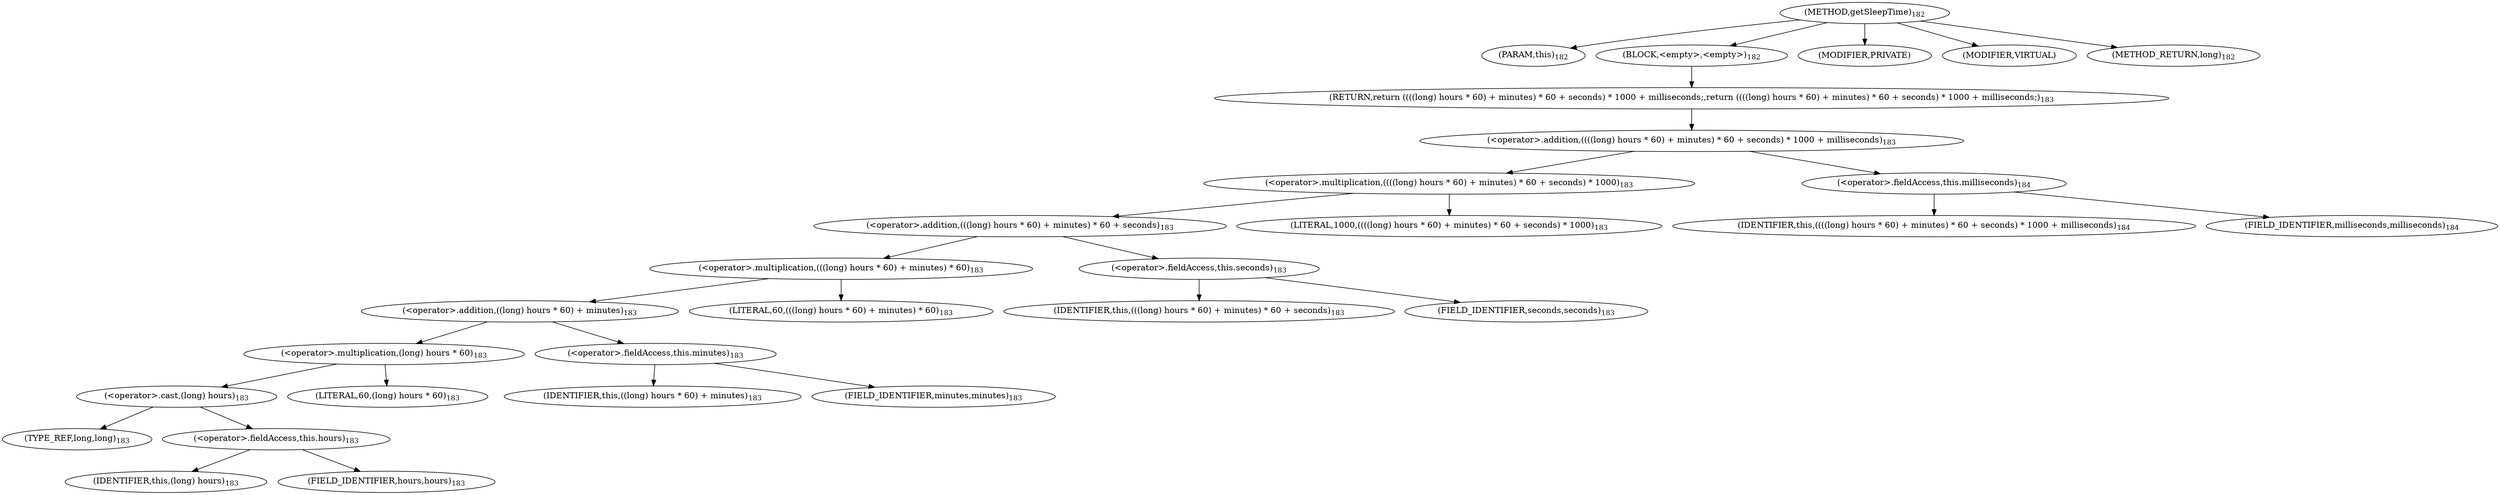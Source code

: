 digraph "getSleepTime" {  
"137" [label = <(METHOD,getSleepTime)<SUB>182</SUB>> ]
"138" [label = <(PARAM,this)<SUB>182</SUB>> ]
"139" [label = <(BLOCK,&lt;empty&gt;,&lt;empty&gt;)<SUB>182</SUB>> ]
"140" [label = <(RETURN,return ((((long) hours * 60) + minutes) * 60 + seconds) * 1000 + milliseconds;,return ((((long) hours * 60) + minutes) * 60 + seconds) * 1000 + milliseconds;)<SUB>183</SUB>> ]
"141" [label = <(&lt;operator&gt;.addition,((((long) hours * 60) + minutes) * 60 + seconds) * 1000 + milliseconds)<SUB>183</SUB>> ]
"142" [label = <(&lt;operator&gt;.multiplication,((((long) hours * 60) + minutes) * 60 + seconds) * 1000)<SUB>183</SUB>> ]
"143" [label = <(&lt;operator&gt;.addition,(((long) hours * 60) + minutes) * 60 + seconds)<SUB>183</SUB>> ]
"144" [label = <(&lt;operator&gt;.multiplication,(((long) hours * 60) + minutes) * 60)<SUB>183</SUB>> ]
"145" [label = <(&lt;operator&gt;.addition,((long) hours * 60) + minutes)<SUB>183</SUB>> ]
"146" [label = <(&lt;operator&gt;.multiplication,(long) hours * 60)<SUB>183</SUB>> ]
"147" [label = <(&lt;operator&gt;.cast,(long) hours)<SUB>183</SUB>> ]
"148" [label = <(TYPE_REF,long,long)<SUB>183</SUB>> ]
"149" [label = <(&lt;operator&gt;.fieldAccess,this.hours)<SUB>183</SUB>> ]
"150" [label = <(IDENTIFIER,this,(long) hours)<SUB>183</SUB>> ]
"151" [label = <(FIELD_IDENTIFIER,hours,hours)<SUB>183</SUB>> ]
"152" [label = <(LITERAL,60,(long) hours * 60)<SUB>183</SUB>> ]
"153" [label = <(&lt;operator&gt;.fieldAccess,this.minutes)<SUB>183</SUB>> ]
"154" [label = <(IDENTIFIER,this,((long) hours * 60) + minutes)<SUB>183</SUB>> ]
"155" [label = <(FIELD_IDENTIFIER,minutes,minutes)<SUB>183</SUB>> ]
"156" [label = <(LITERAL,60,(((long) hours * 60) + minutes) * 60)<SUB>183</SUB>> ]
"157" [label = <(&lt;operator&gt;.fieldAccess,this.seconds)<SUB>183</SUB>> ]
"158" [label = <(IDENTIFIER,this,(((long) hours * 60) + minutes) * 60 + seconds)<SUB>183</SUB>> ]
"159" [label = <(FIELD_IDENTIFIER,seconds,seconds)<SUB>183</SUB>> ]
"160" [label = <(LITERAL,1000,((((long) hours * 60) + minutes) * 60 + seconds) * 1000)<SUB>183</SUB>> ]
"161" [label = <(&lt;operator&gt;.fieldAccess,this.milliseconds)<SUB>184</SUB>> ]
"162" [label = <(IDENTIFIER,this,((((long) hours * 60) + minutes) * 60 + seconds) * 1000 + milliseconds)<SUB>184</SUB>> ]
"163" [label = <(FIELD_IDENTIFIER,milliseconds,milliseconds)<SUB>184</SUB>> ]
"164" [label = <(MODIFIER,PRIVATE)> ]
"165" [label = <(MODIFIER,VIRTUAL)> ]
"166" [label = <(METHOD_RETURN,long)<SUB>182</SUB>> ]
  "137" -> "138" 
  "137" -> "139" 
  "137" -> "164" 
  "137" -> "165" 
  "137" -> "166" 
  "139" -> "140" 
  "140" -> "141" 
  "141" -> "142" 
  "141" -> "161" 
  "142" -> "143" 
  "142" -> "160" 
  "143" -> "144" 
  "143" -> "157" 
  "144" -> "145" 
  "144" -> "156" 
  "145" -> "146" 
  "145" -> "153" 
  "146" -> "147" 
  "146" -> "152" 
  "147" -> "148" 
  "147" -> "149" 
  "149" -> "150" 
  "149" -> "151" 
  "153" -> "154" 
  "153" -> "155" 
  "157" -> "158" 
  "157" -> "159" 
  "161" -> "162" 
  "161" -> "163" 
}
